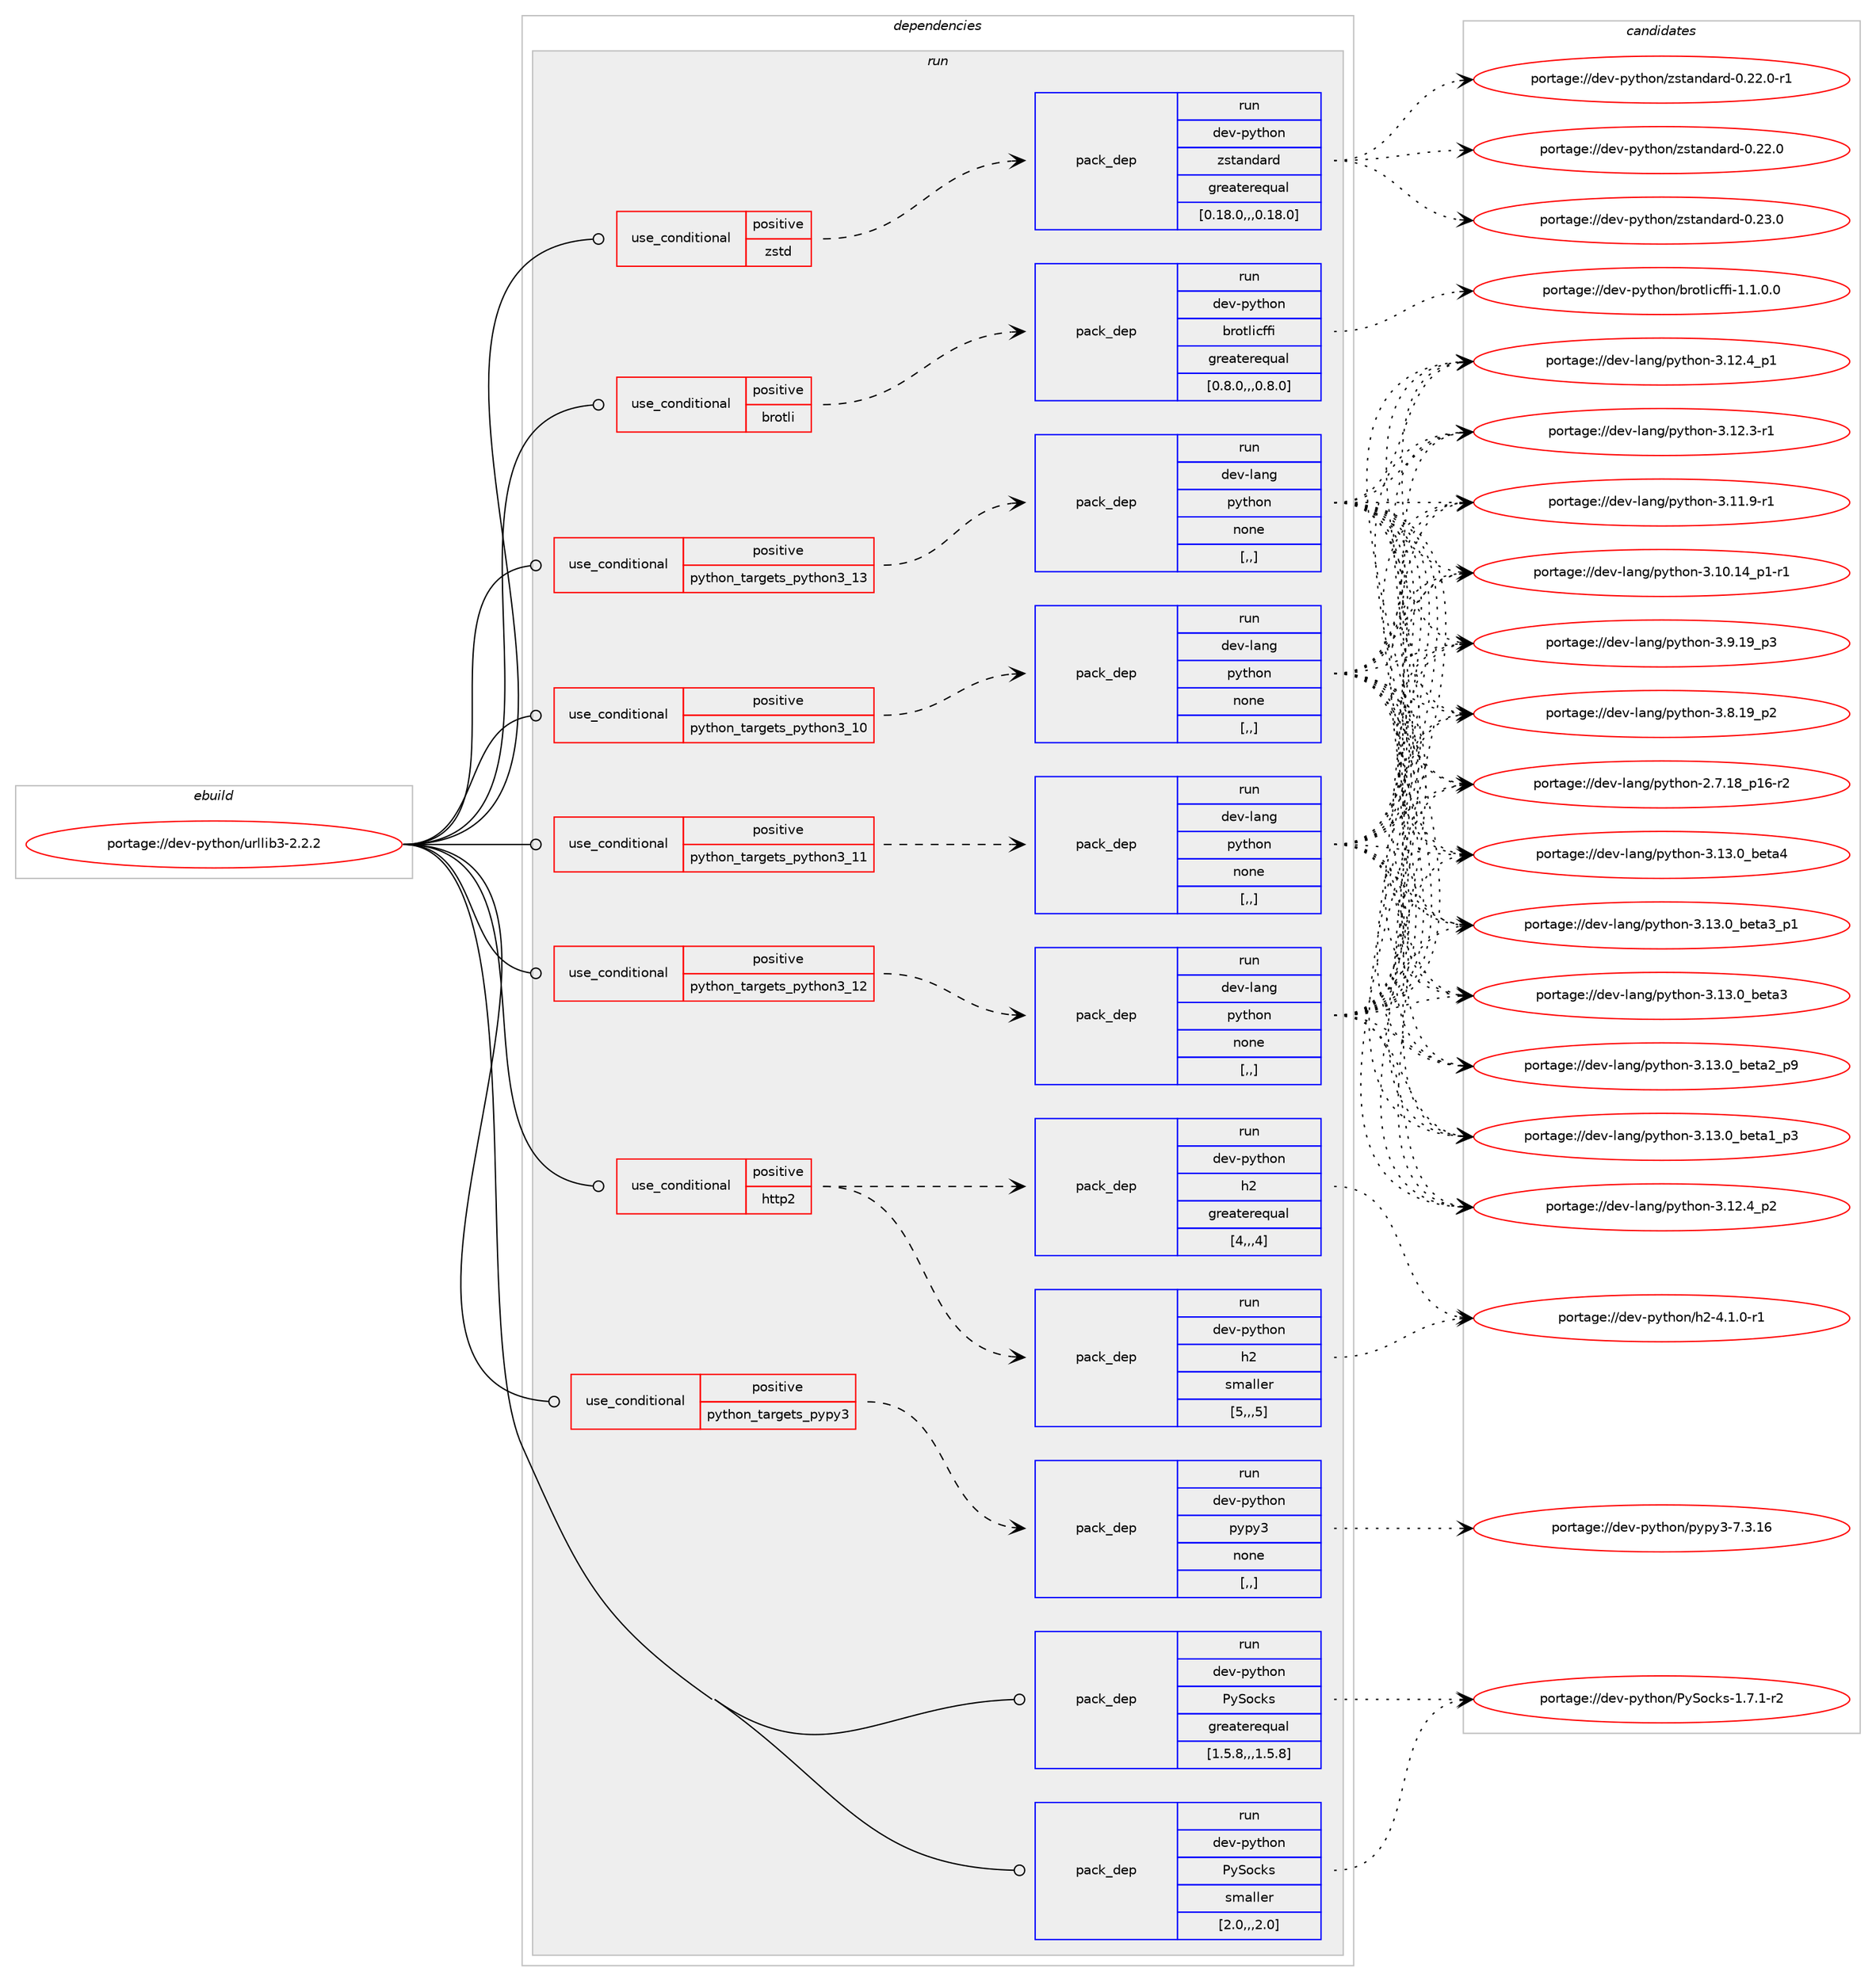 digraph prolog {

# *************
# Graph options
# *************

newrank=true;
concentrate=true;
compound=true;
graph [rankdir=LR,fontname=Helvetica,fontsize=10,ranksep=1.5];#, ranksep=2.5, nodesep=0.2];
edge  [arrowhead=vee];
node  [fontname=Helvetica,fontsize=10];

# **********
# The ebuild
# **********

subgraph cluster_leftcol {
color=gray;
label=<<i>ebuild</i>>;
id [label="portage://dev-python/urllib3-2.2.2", color=red, width=4, href="../dev-python/urllib3-2.2.2.svg"];
}

# ****************
# The dependencies
# ****************

subgraph cluster_midcol {
color=gray;
label=<<i>dependencies</i>>;
subgraph cluster_compile {
fillcolor="#eeeeee";
style=filled;
label=<<i>compile</i>>;
}
subgraph cluster_compileandrun {
fillcolor="#eeeeee";
style=filled;
label=<<i>compile and run</i>>;
}
subgraph cluster_run {
fillcolor="#eeeeee";
style=filled;
label=<<i>run</i>>;
subgraph cond41020 {
dependency167093 [label=<<TABLE BORDER="0" CELLBORDER="1" CELLSPACING="0" CELLPADDING="4"><TR><TD ROWSPAN="3" CELLPADDING="10">use_conditional</TD></TR><TR><TD>positive</TD></TR><TR><TD>brotli</TD></TR></TABLE>>, shape=none, color=red];
subgraph pack124799 {
dependency167094 [label=<<TABLE BORDER="0" CELLBORDER="1" CELLSPACING="0" CELLPADDING="4" WIDTH="220"><TR><TD ROWSPAN="6" CELLPADDING="30">pack_dep</TD></TR><TR><TD WIDTH="110">run</TD></TR><TR><TD>dev-python</TD></TR><TR><TD>brotlicffi</TD></TR><TR><TD>greaterequal</TD></TR><TR><TD>[0.8.0,,,0.8.0]</TD></TR></TABLE>>, shape=none, color=blue];
}
dependency167093:e -> dependency167094:w [weight=20,style="dashed",arrowhead="vee"];
}
id:e -> dependency167093:w [weight=20,style="solid",arrowhead="odot"];
subgraph cond41021 {
dependency167095 [label=<<TABLE BORDER="0" CELLBORDER="1" CELLSPACING="0" CELLPADDING="4"><TR><TD ROWSPAN="3" CELLPADDING="10">use_conditional</TD></TR><TR><TD>positive</TD></TR><TR><TD>http2</TD></TR></TABLE>>, shape=none, color=red];
subgraph pack124800 {
dependency167096 [label=<<TABLE BORDER="0" CELLBORDER="1" CELLSPACING="0" CELLPADDING="4" WIDTH="220"><TR><TD ROWSPAN="6" CELLPADDING="30">pack_dep</TD></TR><TR><TD WIDTH="110">run</TD></TR><TR><TD>dev-python</TD></TR><TR><TD>h2</TD></TR><TR><TD>smaller</TD></TR><TR><TD>[5,,,5]</TD></TR></TABLE>>, shape=none, color=blue];
}
dependency167095:e -> dependency167096:w [weight=20,style="dashed",arrowhead="vee"];
subgraph pack124801 {
dependency167097 [label=<<TABLE BORDER="0" CELLBORDER="1" CELLSPACING="0" CELLPADDING="4" WIDTH="220"><TR><TD ROWSPAN="6" CELLPADDING="30">pack_dep</TD></TR><TR><TD WIDTH="110">run</TD></TR><TR><TD>dev-python</TD></TR><TR><TD>h2</TD></TR><TR><TD>greaterequal</TD></TR><TR><TD>[4,,,4]</TD></TR></TABLE>>, shape=none, color=blue];
}
dependency167095:e -> dependency167097:w [weight=20,style="dashed",arrowhead="vee"];
}
id:e -> dependency167095:w [weight=20,style="solid",arrowhead="odot"];
subgraph cond41022 {
dependency167098 [label=<<TABLE BORDER="0" CELLBORDER="1" CELLSPACING="0" CELLPADDING="4"><TR><TD ROWSPAN="3" CELLPADDING="10">use_conditional</TD></TR><TR><TD>positive</TD></TR><TR><TD>python_targets_pypy3</TD></TR></TABLE>>, shape=none, color=red];
subgraph pack124802 {
dependency167099 [label=<<TABLE BORDER="0" CELLBORDER="1" CELLSPACING="0" CELLPADDING="4" WIDTH="220"><TR><TD ROWSPAN="6" CELLPADDING="30">pack_dep</TD></TR><TR><TD WIDTH="110">run</TD></TR><TR><TD>dev-python</TD></TR><TR><TD>pypy3</TD></TR><TR><TD>none</TD></TR><TR><TD>[,,]</TD></TR></TABLE>>, shape=none, color=blue];
}
dependency167098:e -> dependency167099:w [weight=20,style="dashed",arrowhead="vee"];
}
id:e -> dependency167098:w [weight=20,style="solid",arrowhead="odot"];
subgraph cond41023 {
dependency167100 [label=<<TABLE BORDER="0" CELLBORDER="1" CELLSPACING="0" CELLPADDING="4"><TR><TD ROWSPAN="3" CELLPADDING="10">use_conditional</TD></TR><TR><TD>positive</TD></TR><TR><TD>python_targets_python3_10</TD></TR></TABLE>>, shape=none, color=red];
subgraph pack124803 {
dependency167101 [label=<<TABLE BORDER="0" CELLBORDER="1" CELLSPACING="0" CELLPADDING="4" WIDTH="220"><TR><TD ROWSPAN="6" CELLPADDING="30">pack_dep</TD></TR><TR><TD WIDTH="110">run</TD></TR><TR><TD>dev-lang</TD></TR><TR><TD>python</TD></TR><TR><TD>none</TD></TR><TR><TD>[,,]</TD></TR></TABLE>>, shape=none, color=blue];
}
dependency167100:e -> dependency167101:w [weight=20,style="dashed",arrowhead="vee"];
}
id:e -> dependency167100:w [weight=20,style="solid",arrowhead="odot"];
subgraph cond41024 {
dependency167102 [label=<<TABLE BORDER="0" CELLBORDER="1" CELLSPACING="0" CELLPADDING="4"><TR><TD ROWSPAN="3" CELLPADDING="10">use_conditional</TD></TR><TR><TD>positive</TD></TR><TR><TD>python_targets_python3_11</TD></TR></TABLE>>, shape=none, color=red];
subgraph pack124804 {
dependency167103 [label=<<TABLE BORDER="0" CELLBORDER="1" CELLSPACING="0" CELLPADDING="4" WIDTH="220"><TR><TD ROWSPAN="6" CELLPADDING="30">pack_dep</TD></TR><TR><TD WIDTH="110">run</TD></TR><TR><TD>dev-lang</TD></TR><TR><TD>python</TD></TR><TR><TD>none</TD></TR><TR><TD>[,,]</TD></TR></TABLE>>, shape=none, color=blue];
}
dependency167102:e -> dependency167103:w [weight=20,style="dashed",arrowhead="vee"];
}
id:e -> dependency167102:w [weight=20,style="solid",arrowhead="odot"];
subgraph cond41025 {
dependency167104 [label=<<TABLE BORDER="0" CELLBORDER="1" CELLSPACING="0" CELLPADDING="4"><TR><TD ROWSPAN="3" CELLPADDING="10">use_conditional</TD></TR><TR><TD>positive</TD></TR><TR><TD>python_targets_python3_12</TD></TR></TABLE>>, shape=none, color=red];
subgraph pack124805 {
dependency167105 [label=<<TABLE BORDER="0" CELLBORDER="1" CELLSPACING="0" CELLPADDING="4" WIDTH="220"><TR><TD ROWSPAN="6" CELLPADDING="30">pack_dep</TD></TR><TR><TD WIDTH="110">run</TD></TR><TR><TD>dev-lang</TD></TR><TR><TD>python</TD></TR><TR><TD>none</TD></TR><TR><TD>[,,]</TD></TR></TABLE>>, shape=none, color=blue];
}
dependency167104:e -> dependency167105:w [weight=20,style="dashed",arrowhead="vee"];
}
id:e -> dependency167104:w [weight=20,style="solid",arrowhead="odot"];
subgraph cond41026 {
dependency167106 [label=<<TABLE BORDER="0" CELLBORDER="1" CELLSPACING="0" CELLPADDING="4"><TR><TD ROWSPAN="3" CELLPADDING="10">use_conditional</TD></TR><TR><TD>positive</TD></TR><TR><TD>python_targets_python3_13</TD></TR></TABLE>>, shape=none, color=red];
subgraph pack124806 {
dependency167107 [label=<<TABLE BORDER="0" CELLBORDER="1" CELLSPACING="0" CELLPADDING="4" WIDTH="220"><TR><TD ROWSPAN="6" CELLPADDING="30">pack_dep</TD></TR><TR><TD WIDTH="110">run</TD></TR><TR><TD>dev-lang</TD></TR><TR><TD>python</TD></TR><TR><TD>none</TD></TR><TR><TD>[,,]</TD></TR></TABLE>>, shape=none, color=blue];
}
dependency167106:e -> dependency167107:w [weight=20,style="dashed",arrowhead="vee"];
}
id:e -> dependency167106:w [weight=20,style="solid",arrowhead="odot"];
subgraph cond41027 {
dependency167108 [label=<<TABLE BORDER="0" CELLBORDER="1" CELLSPACING="0" CELLPADDING="4"><TR><TD ROWSPAN="3" CELLPADDING="10">use_conditional</TD></TR><TR><TD>positive</TD></TR><TR><TD>zstd</TD></TR></TABLE>>, shape=none, color=red];
subgraph pack124807 {
dependency167109 [label=<<TABLE BORDER="0" CELLBORDER="1" CELLSPACING="0" CELLPADDING="4" WIDTH="220"><TR><TD ROWSPAN="6" CELLPADDING="30">pack_dep</TD></TR><TR><TD WIDTH="110">run</TD></TR><TR><TD>dev-python</TD></TR><TR><TD>zstandard</TD></TR><TR><TD>greaterequal</TD></TR><TR><TD>[0.18.0,,,0.18.0]</TD></TR></TABLE>>, shape=none, color=blue];
}
dependency167108:e -> dependency167109:w [weight=20,style="dashed",arrowhead="vee"];
}
id:e -> dependency167108:w [weight=20,style="solid",arrowhead="odot"];
subgraph pack124808 {
dependency167110 [label=<<TABLE BORDER="0" CELLBORDER="1" CELLSPACING="0" CELLPADDING="4" WIDTH="220"><TR><TD ROWSPAN="6" CELLPADDING="30">pack_dep</TD></TR><TR><TD WIDTH="110">run</TD></TR><TR><TD>dev-python</TD></TR><TR><TD>PySocks</TD></TR><TR><TD>greaterequal</TD></TR><TR><TD>[1.5.8,,,1.5.8]</TD></TR></TABLE>>, shape=none, color=blue];
}
id:e -> dependency167110:w [weight=20,style="solid",arrowhead="odot"];
subgraph pack124809 {
dependency167111 [label=<<TABLE BORDER="0" CELLBORDER="1" CELLSPACING="0" CELLPADDING="4" WIDTH="220"><TR><TD ROWSPAN="6" CELLPADDING="30">pack_dep</TD></TR><TR><TD WIDTH="110">run</TD></TR><TR><TD>dev-python</TD></TR><TR><TD>PySocks</TD></TR><TR><TD>smaller</TD></TR><TR><TD>[2.0,,,2.0]</TD></TR></TABLE>>, shape=none, color=blue];
}
id:e -> dependency167111:w [weight=20,style="solid",arrowhead="odot"];
}
}

# **************
# The candidates
# **************

subgraph cluster_choices {
rank=same;
color=gray;
label=<<i>candidates</i>>;

subgraph choice124799 {
color=black;
nodesep=1;
choice100101118451121211161041111104798114111116108105991021021054549464946484648 [label="portage://dev-python/brotlicffi-1.1.0.0", color=red, width=4,href="../dev-python/brotlicffi-1.1.0.0.svg"];
dependency167094:e -> choice100101118451121211161041111104798114111116108105991021021054549464946484648:w [style=dotted,weight="100"];
}
subgraph choice124800 {
color=black;
nodesep=1;
choice1001011184511212111610411111047104504552464946484511449 [label="portage://dev-python/h2-4.1.0-r1", color=red, width=4,href="../dev-python/h2-4.1.0-r1.svg"];
dependency167096:e -> choice1001011184511212111610411111047104504552464946484511449:w [style=dotted,weight="100"];
}
subgraph choice124801 {
color=black;
nodesep=1;
choice1001011184511212111610411111047104504552464946484511449 [label="portage://dev-python/h2-4.1.0-r1", color=red, width=4,href="../dev-python/h2-4.1.0-r1.svg"];
dependency167097:e -> choice1001011184511212111610411111047104504552464946484511449:w [style=dotted,weight="100"];
}
subgraph choice124802 {
color=black;
nodesep=1;
choice10010111845112121116104111110471121211121215145554651464954 [label="portage://dev-python/pypy3-7.3.16", color=red, width=4,href="../dev-python/pypy3-7.3.16.svg"];
dependency167099:e -> choice10010111845112121116104111110471121211121215145554651464954:w [style=dotted,weight="100"];
}
subgraph choice124803 {
color=black;
nodesep=1;
choice1001011184510897110103471121211161041111104551464951464895981011169752 [label="portage://dev-lang/python-3.13.0_beta4", color=red, width=4,href="../dev-lang/python-3.13.0_beta4.svg"];
choice10010111845108971101034711212111610411111045514649514648959810111697519511249 [label="portage://dev-lang/python-3.13.0_beta3_p1", color=red, width=4,href="../dev-lang/python-3.13.0_beta3_p1.svg"];
choice1001011184510897110103471121211161041111104551464951464895981011169751 [label="portage://dev-lang/python-3.13.0_beta3", color=red, width=4,href="../dev-lang/python-3.13.0_beta3.svg"];
choice10010111845108971101034711212111610411111045514649514648959810111697509511257 [label="portage://dev-lang/python-3.13.0_beta2_p9", color=red, width=4,href="../dev-lang/python-3.13.0_beta2_p9.svg"];
choice10010111845108971101034711212111610411111045514649514648959810111697499511251 [label="portage://dev-lang/python-3.13.0_beta1_p3", color=red, width=4,href="../dev-lang/python-3.13.0_beta1_p3.svg"];
choice100101118451089711010347112121116104111110455146495046529511250 [label="portage://dev-lang/python-3.12.4_p2", color=red, width=4,href="../dev-lang/python-3.12.4_p2.svg"];
choice100101118451089711010347112121116104111110455146495046529511249 [label="portage://dev-lang/python-3.12.4_p1", color=red, width=4,href="../dev-lang/python-3.12.4_p1.svg"];
choice100101118451089711010347112121116104111110455146495046514511449 [label="portage://dev-lang/python-3.12.3-r1", color=red, width=4,href="../dev-lang/python-3.12.3-r1.svg"];
choice100101118451089711010347112121116104111110455146494946574511449 [label="portage://dev-lang/python-3.11.9-r1", color=red, width=4,href="../dev-lang/python-3.11.9-r1.svg"];
choice100101118451089711010347112121116104111110455146494846495295112494511449 [label="portage://dev-lang/python-3.10.14_p1-r1", color=red, width=4,href="../dev-lang/python-3.10.14_p1-r1.svg"];
choice100101118451089711010347112121116104111110455146574649579511251 [label="portage://dev-lang/python-3.9.19_p3", color=red, width=4,href="../dev-lang/python-3.9.19_p3.svg"];
choice100101118451089711010347112121116104111110455146564649579511250 [label="portage://dev-lang/python-3.8.19_p2", color=red, width=4,href="../dev-lang/python-3.8.19_p2.svg"];
choice100101118451089711010347112121116104111110455046554649569511249544511450 [label="portage://dev-lang/python-2.7.18_p16-r2", color=red, width=4,href="../dev-lang/python-2.7.18_p16-r2.svg"];
dependency167101:e -> choice1001011184510897110103471121211161041111104551464951464895981011169752:w [style=dotted,weight="100"];
dependency167101:e -> choice10010111845108971101034711212111610411111045514649514648959810111697519511249:w [style=dotted,weight="100"];
dependency167101:e -> choice1001011184510897110103471121211161041111104551464951464895981011169751:w [style=dotted,weight="100"];
dependency167101:e -> choice10010111845108971101034711212111610411111045514649514648959810111697509511257:w [style=dotted,weight="100"];
dependency167101:e -> choice10010111845108971101034711212111610411111045514649514648959810111697499511251:w [style=dotted,weight="100"];
dependency167101:e -> choice100101118451089711010347112121116104111110455146495046529511250:w [style=dotted,weight="100"];
dependency167101:e -> choice100101118451089711010347112121116104111110455146495046529511249:w [style=dotted,weight="100"];
dependency167101:e -> choice100101118451089711010347112121116104111110455146495046514511449:w [style=dotted,weight="100"];
dependency167101:e -> choice100101118451089711010347112121116104111110455146494946574511449:w [style=dotted,weight="100"];
dependency167101:e -> choice100101118451089711010347112121116104111110455146494846495295112494511449:w [style=dotted,weight="100"];
dependency167101:e -> choice100101118451089711010347112121116104111110455146574649579511251:w [style=dotted,weight="100"];
dependency167101:e -> choice100101118451089711010347112121116104111110455146564649579511250:w [style=dotted,weight="100"];
dependency167101:e -> choice100101118451089711010347112121116104111110455046554649569511249544511450:w [style=dotted,weight="100"];
}
subgraph choice124804 {
color=black;
nodesep=1;
choice1001011184510897110103471121211161041111104551464951464895981011169752 [label="portage://dev-lang/python-3.13.0_beta4", color=red, width=4,href="../dev-lang/python-3.13.0_beta4.svg"];
choice10010111845108971101034711212111610411111045514649514648959810111697519511249 [label="portage://dev-lang/python-3.13.0_beta3_p1", color=red, width=4,href="../dev-lang/python-3.13.0_beta3_p1.svg"];
choice1001011184510897110103471121211161041111104551464951464895981011169751 [label="portage://dev-lang/python-3.13.0_beta3", color=red, width=4,href="../dev-lang/python-3.13.0_beta3.svg"];
choice10010111845108971101034711212111610411111045514649514648959810111697509511257 [label="portage://dev-lang/python-3.13.0_beta2_p9", color=red, width=4,href="../dev-lang/python-3.13.0_beta2_p9.svg"];
choice10010111845108971101034711212111610411111045514649514648959810111697499511251 [label="portage://dev-lang/python-3.13.0_beta1_p3", color=red, width=4,href="../dev-lang/python-3.13.0_beta1_p3.svg"];
choice100101118451089711010347112121116104111110455146495046529511250 [label="portage://dev-lang/python-3.12.4_p2", color=red, width=4,href="../dev-lang/python-3.12.4_p2.svg"];
choice100101118451089711010347112121116104111110455146495046529511249 [label="portage://dev-lang/python-3.12.4_p1", color=red, width=4,href="../dev-lang/python-3.12.4_p1.svg"];
choice100101118451089711010347112121116104111110455146495046514511449 [label="portage://dev-lang/python-3.12.3-r1", color=red, width=4,href="../dev-lang/python-3.12.3-r1.svg"];
choice100101118451089711010347112121116104111110455146494946574511449 [label="portage://dev-lang/python-3.11.9-r1", color=red, width=4,href="../dev-lang/python-3.11.9-r1.svg"];
choice100101118451089711010347112121116104111110455146494846495295112494511449 [label="portage://dev-lang/python-3.10.14_p1-r1", color=red, width=4,href="../dev-lang/python-3.10.14_p1-r1.svg"];
choice100101118451089711010347112121116104111110455146574649579511251 [label="portage://dev-lang/python-3.9.19_p3", color=red, width=4,href="../dev-lang/python-3.9.19_p3.svg"];
choice100101118451089711010347112121116104111110455146564649579511250 [label="portage://dev-lang/python-3.8.19_p2", color=red, width=4,href="../dev-lang/python-3.8.19_p2.svg"];
choice100101118451089711010347112121116104111110455046554649569511249544511450 [label="portage://dev-lang/python-2.7.18_p16-r2", color=red, width=4,href="../dev-lang/python-2.7.18_p16-r2.svg"];
dependency167103:e -> choice1001011184510897110103471121211161041111104551464951464895981011169752:w [style=dotted,weight="100"];
dependency167103:e -> choice10010111845108971101034711212111610411111045514649514648959810111697519511249:w [style=dotted,weight="100"];
dependency167103:e -> choice1001011184510897110103471121211161041111104551464951464895981011169751:w [style=dotted,weight="100"];
dependency167103:e -> choice10010111845108971101034711212111610411111045514649514648959810111697509511257:w [style=dotted,weight="100"];
dependency167103:e -> choice10010111845108971101034711212111610411111045514649514648959810111697499511251:w [style=dotted,weight="100"];
dependency167103:e -> choice100101118451089711010347112121116104111110455146495046529511250:w [style=dotted,weight="100"];
dependency167103:e -> choice100101118451089711010347112121116104111110455146495046529511249:w [style=dotted,weight="100"];
dependency167103:e -> choice100101118451089711010347112121116104111110455146495046514511449:w [style=dotted,weight="100"];
dependency167103:e -> choice100101118451089711010347112121116104111110455146494946574511449:w [style=dotted,weight="100"];
dependency167103:e -> choice100101118451089711010347112121116104111110455146494846495295112494511449:w [style=dotted,weight="100"];
dependency167103:e -> choice100101118451089711010347112121116104111110455146574649579511251:w [style=dotted,weight="100"];
dependency167103:e -> choice100101118451089711010347112121116104111110455146564649579511250:w [style=dotted,weight="100"];
dependency167103:e -> choice100101118451089711010347112121116104111110455046554649569511249544511450:w [style=dotted,weight="100"];
}
subgraph choice124805 {
color=black;
nodesep=1;
choice1001011184510897110103471121211161041111104551464951464895981011169752 [label="portage://dev-lang/python-3.13.0_beta4", color=red, width=4,href="../dev-lang/python-3.13.0_beta4.svg"];
choice10010111845108971101034711212111610411111045514649514648959810111697519511249 [label="portage://dev-lang/python-3.13.0_beta3_p1", color=red, width=4,href="../dev-lang/python-3.13.0_beta3_p1.svg"];
choice1001011184510897110103471121211161041111104551464951464895981011169751 [label="portage://dev-lang/python-3.13.0_beta3", color=red, width=4,href="../dev-lang/python-3.13.0_beta3.svg"];
choice10010111845108971101034711212111610411111045514649514648959810111697509511257 [label="portage://dev-lang/python-3.13.0_beta2_p9", color=red, width=4,href="../dev-lang/python-3.13.0_beta2_p9.svg"];
choice10010111845108971101034711212111610411111045514649514648959810111697499511251 [label="portage://dev-lang/python-3.13.0_beta1_p3", color=red, width=4,href="../dev-lang/python-3.13.0_beta1_p3.svg"];
choice100101118451089711010347112121116104111110455146495046529511250 [label="portage://dev-lang/python-3.12.4_p2", color=red, width=4,href="../dev-lang/python-3.12.4_p2.svg"];
choice100101118451089711010347112121116104111110455146495046529511249 [label="portage://dev-lang/python-3.12.4_p1", color=red, width=4,href="../dev-lang/python-3.12.4_p1.svg"];
choice100101118451089711010347112121116104111110455146495046514511449 [label="portage://dev-lang/python-3.12.3-r1", color=red, width=4,href="../dev-lang/python-3.12.3-r1.svg"];
choice100101118451089711010347112121116104111110455146494946574511449 [label="portage://dev-lang/python-3.11.9-r1", color=red, width=4,href="../dev-lang/python-3.11.9-r1.svg"];
choice100101118451089711010347112121116104111110455146494846495295112494511449 [label="portage://dev-lang/python-3.10.14_p1-r1", color=red, width=4,href="../dev-lang/python-3.10.14_p1-r1.svg"];
choice100101118451089711010347112121116104111110455146574649579511251 [label="portage://dev-lang/python-3.9.19_p3", color=red, width=4,href="../dev-lang/python-3.9.19_p3.svg"];
choice100101118451089711010347112121116104111110455146564649579511250 [label="portage://dev-lang/python-3.8.19_p2", color=red, width=4,href="../dev-lang/python-3.8.19_p2.svg"];
choice100101118451089711010347112121116104111110455046554649569511249544511450 [label="portage://dev-lang/python-2.7.18_p16-r2", color=red, width=4,href="../dev-lang/python-2.7.18_p16-r2.svg"];
dependency167105:e -> choice1001011184510897110103471121211161041111104551464951464895981011169752:w [style=dotted,weight="100"];
dependency167105:e -> choice10010111845108971101034711212111610411111045514649514648959810111697519511249:w [style=dotted,weight="100"];
dependency167105:e -> choice1001011184510897110103471121211161041111104551464951464895981011169751:w [style=dotted,weight="100"];
dependency167105:e -> choice10010111845108971101034711212111610411111045514649514648959810111697509511257:w [style=dotted,weight="100"];
dependency167105:e -> choice10010111845108971101034711212111610411111045514649514648959810111697499511251:w [style=dotted,weight="100"];
dependency167105:e -> choice100101118451089711010347112121116104111110455146495046529511250:w [style=dotted,weight="100"];
dependency167105:e -> choice100101118451089711010347112121116104111110455146495046529511249:w [style=dotted,weight="100"];
dependency167105:e -> choice100101118451089711010347112121116104111110455146495046514511449:w [style=dotted,weight="100"];
dependency167105:e -> choice100101118451089711010347112121116104111110455146494946574511449:w [style=dotted,weight="100"];
dependency167105:e -> choice100101118451089711010347112121116104111110455146494846495295112494511449:w [style=dotted,weight="100"];
dependency167105:e -> choice100101118451089711010347112121116104111110455146574649579511251:w [style=dotted,weight="100"];
dependency167105:e -> choice100101118451089711010347112121116104111110455146564649579511250:w [style=dotted,weight="100"];
dependency167105:e -> choice100101118451089711010347112121116104111110455046554649569511249544511450:w [style=dotted,weight="100"];
}
subgraph choice124806 {
color=black;
nodesep=1;
choice1001011184510897110103471121211161041111104551464951464895981011169752 [label="portage://dev-lang/python-3.13.0_beta4", color=red, width=4,href="../dev-lang/python-3.13.0_beta4.svg"];
choice10010111845108971101034711212111610411111045514649514648959810111697519511249 [label="portage://dev-lang/python-3.13.0_beta3_p1", color=red, width=4,href="../dev-lang/python-3.13.0_beta3_p1.svg"];
choice1001011184510897110103471121211161041111104551464951464895981011169751 [label="portage://dev-lang/python-3.13.0_beta3", color=red, width=4,href="../dev-lang/python-3.13.0_beta3.svg"];
choice10010111845108971101034711212111610411111045514649514648959810111697509511257 [label="portage://dev-lang/python-3.13.0_beta2_p9", color=red, width=4,href="../dev-lang/python-3.13.0_beta2_p9.svg"];
choice10010111845108971101034711212111610411111045514649514648959810111697499511251 [label="portage://dev-lang/python-3.13.0_beta1_p3", color=red, width=4,href="../dev-lang/python-3.13.0_beta1_p3.svg"];
choice100101118451089711010347112121116104111110455146495046529511250 [label="portage://dev-lang/python-3.12.4_p2", color=red, width=4,href="../dev-lang/python-3.12.4_p2.svg"];
choice100101118451089711010347112121116104111110455146495046529511249 [label="portage://dev-lang/python-3.12.4_p1", color=red, width=4,href="../dev-lang/python-3.12.4_p1.svg"];
choice100101118451089711010347112121116104111110455146495046514511449 [label="portage://dev-lang/python-3.12.3-r1", color=red, width=4,href="../dev-lang/python-3.12.3-r1.svg"];
choice100101118451089711010347112121116104111110455146494946574511449 [label="portage://dev-lang/python-3.11.9-r1", color=red, width=4,href="../dev-lang/python-3.11.9-r1.svg"];
choice100101118451089711010347112121116104111110455146494846495295112494511449 [label="portage://dev-lang/python-3.10.14_p1-r1", color=red, width=4,href="../dev-lang/python-3.10.14_p1-r1.svg"];
choice100101118451089711010347112121116104111110455146574649579511251 [label="portage://dev-lang/python-3.9.19_p3", color=red, width=4,href="../dev-lang/python-3.9.19_p3.svg"];
choice100101118451089711010347112121116104111110455146564649579511250 [label="portage://dev-lang/python-3.8.19_p2", color=red, width=4,href="../dev-lang/python-3.8.19_p2.svg"];
choice100101118451089711010347112121116104111110455046554649569511249544511450 [label="portage://dev-lang/python-2.7.18_p16-r2", color=red, width=4,href="../dev-lang/python-2.7.18_p16-r2.svg"];
dependency167107:e -> choice1001011184510897110103471121211161041111104551464951464895981011169752:w [style=dotted,weight="100"];
dependency167107:e -> choice10010111845108971101034711212111610411111045514649514648959810111697519511249:w [style=dotted,weight="100"];
dependency167107:e -> choice1001011184510897110103471121211161041111104551464951464895981011169751:w [style=dotted,weight="100"];
dependency167107:e -> choice10010111845108971101034711212111610411111045514649514648959810111697509511257:w [style=dotted,weight="100"];
dependency167107:e -> choice10010111845108971101034711212111610411111045514649514648959810111697499511251:w [style=dotted,weight="100"];
dependency167107:e -> choice100101118451089711010347112121116104111110455146495046529511250:w [style=dotted,weight="100"];
dependency167107:e -> choice100101118451089711010347112121116104111110455146495046529511249:w [style=dotted,weight="100"];
dependency167107:e -> choice100101118451089711010347112121116104111110455146495046514511449:w [style=dotted,weight="100"];
dependency167107:e -> choice100101118451089711010347112121116104111110455146494946574511449:w [style=dotted,weight="100"];
dependency167107:e -> choice100101118451089711010347112121116104111110455146494846495295112494511449:w [style=dotted,weight="100"];
dependency167107:e -> choice100101118451089711010347112121116104111110455146574649579511251:w [style=dotted,weight="100"];
dependency167107:e -> choice100101118451089711010347112121116104111110455146564649579511250:w [style=dotted,weight="100"];
dependency167107:e -> choice100101118451089711010347112121116104111110455046554649569511249544511450:w [style=dotted,weight="100"];
}
subgraph choice124807 {
color=black;
nodesep=1;
choice1001011184511212111610411111047122115116971101009711410045484650514648 [label="portage://dev-python/zstandard-0.23.0", color=red, width=4,href="../dev-python/zstandard-0.23.0.svg"];
choice10010111845112121116104111110471221151169711010097114100454846505046484511449 [label="portage://dev-python/zstandard-0.22.0-r1", color=red, width=4,href="../dev-python/zstandard-0.22.0-r1.svg"];
choice1001011184511212111610411111047122115116971101009711410045484650504648 [label="portage://dev-python/zstandard-0.22.0", color=red, width=4,href="../dev-python/zstandard-0.22.0.svg"];
dependency167109:e -> choice1001011184511212111610411111047122115116971101009711410045484650514648:w [style=dotted,weight="100"];
dependency167109:e -> choice10010111845112121116104111110471221151169711010097114100454846505046484511449:w [style=dotted,weight="100"];
dependency167109:e -> choice1001011184511212111610411111047122115116971101009711410045484650504648:w [style=dotted,weight="100"];
}
subgraph choice124808 {
color=black;
nodesep=1;
choice10010111845112121116104111110478012183111991071154549465546494511450 [label="portage://dev-python/PySocks-1.7.1-r2", color=red, width=4,href="../dev-python/PySocks-1.7.1-r2.svg"];
dependency167110:e -> choice10010111845112121116104111110478012183111991071154549465546494511450:w [style=dotted,weight="100"];
}
subgraph choice124809 {
color=black;
nodesep=1;
choice10010111845112121116104111110478012183111991071154549465546494511450 [label="portage://dev-python/PySocks-1.7.1-r2", color=red, width=4,href="../dev-python/PySocks-1.7.1-r2.svg"];
dependency167111:e -> choice10010111845112121116104111110478012183111991071154549465546494511450:w [style=dotted,weight="100"];
}
}

}
